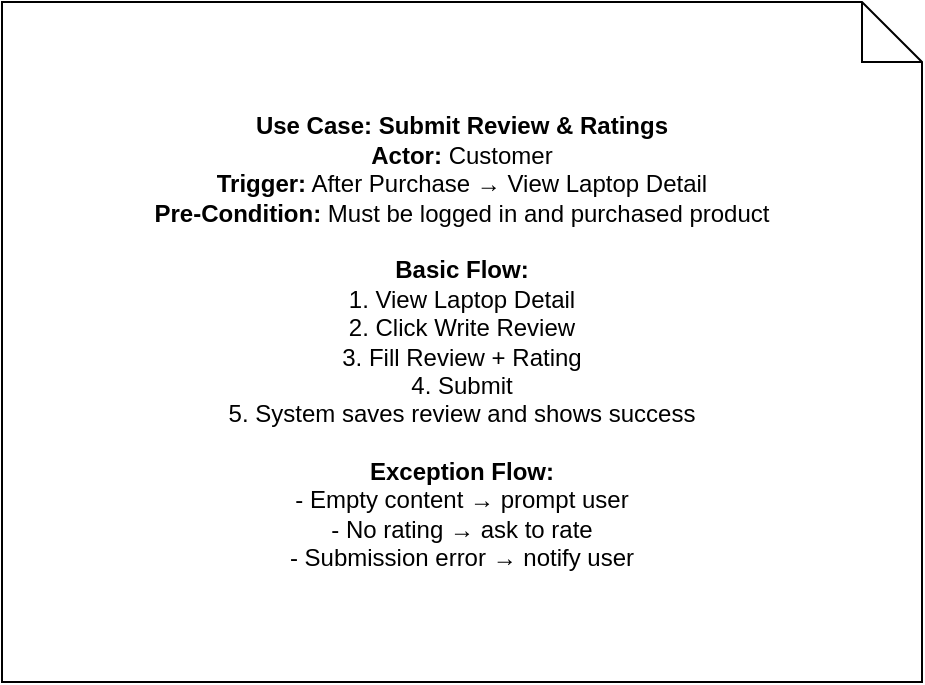 <mxfile version="26.2.14">
  <diagram name="Submit Review &amp; Ratings" id="UC17SubmitReview">
    <mxGraphModel dx="1514" dy="2024" grid="1" gridSize="10" guides="1" tooltips="1" connect="1" arrows="1" fold="1" page="1" pageScale="1" pageWidth="850" pageHeight="1100" math="0" shadow="0">
      <root>
        <mxCell id="0"/>
        <mxCell id="1" parent="0"/>
        <mxCell id="UC17" value="&lt;b&gt;Use Case: Submit Review &amp;amp; Ratings&lt;/b&gt;&#xa;&lt;b&gt;Actor:&lt;/b&gt; Customer&#xa;&lt;b&gt;Trigger:&lt;/b&gt; After Purchase → View Laptop Detail&#xa;&lt;b&gt;Pre-Condition:&lt;/b&gt; Must be logged in and purchased product&#xa;&#xa;&lt;b&gt;Basic Flow:&lt;/b&gt;&#xa;1. View Laptop Detail&#xa;2. Click Write Review&#xa;3. Fill Review + Rating&#xa;4. Submit&#xa;5. System saves review and shows success&#xa;&#xa;&lt;b&gt;Exception Flow:&lt;/b&gt;&#xa;- Empty content → prompt user&#xa;- No rating → ask to rate&#xa;- Submission error → notify user" style="shape=note;whiteSpace=wrap;html=1;" vertex="1" parent="1">
          <mxGeometry x="100" y="100" width="460" height="340" as="geometry"/>
        </mxCell>
      </root>
    </mxGraphModel>
  </diagram>
</mxfile>
    